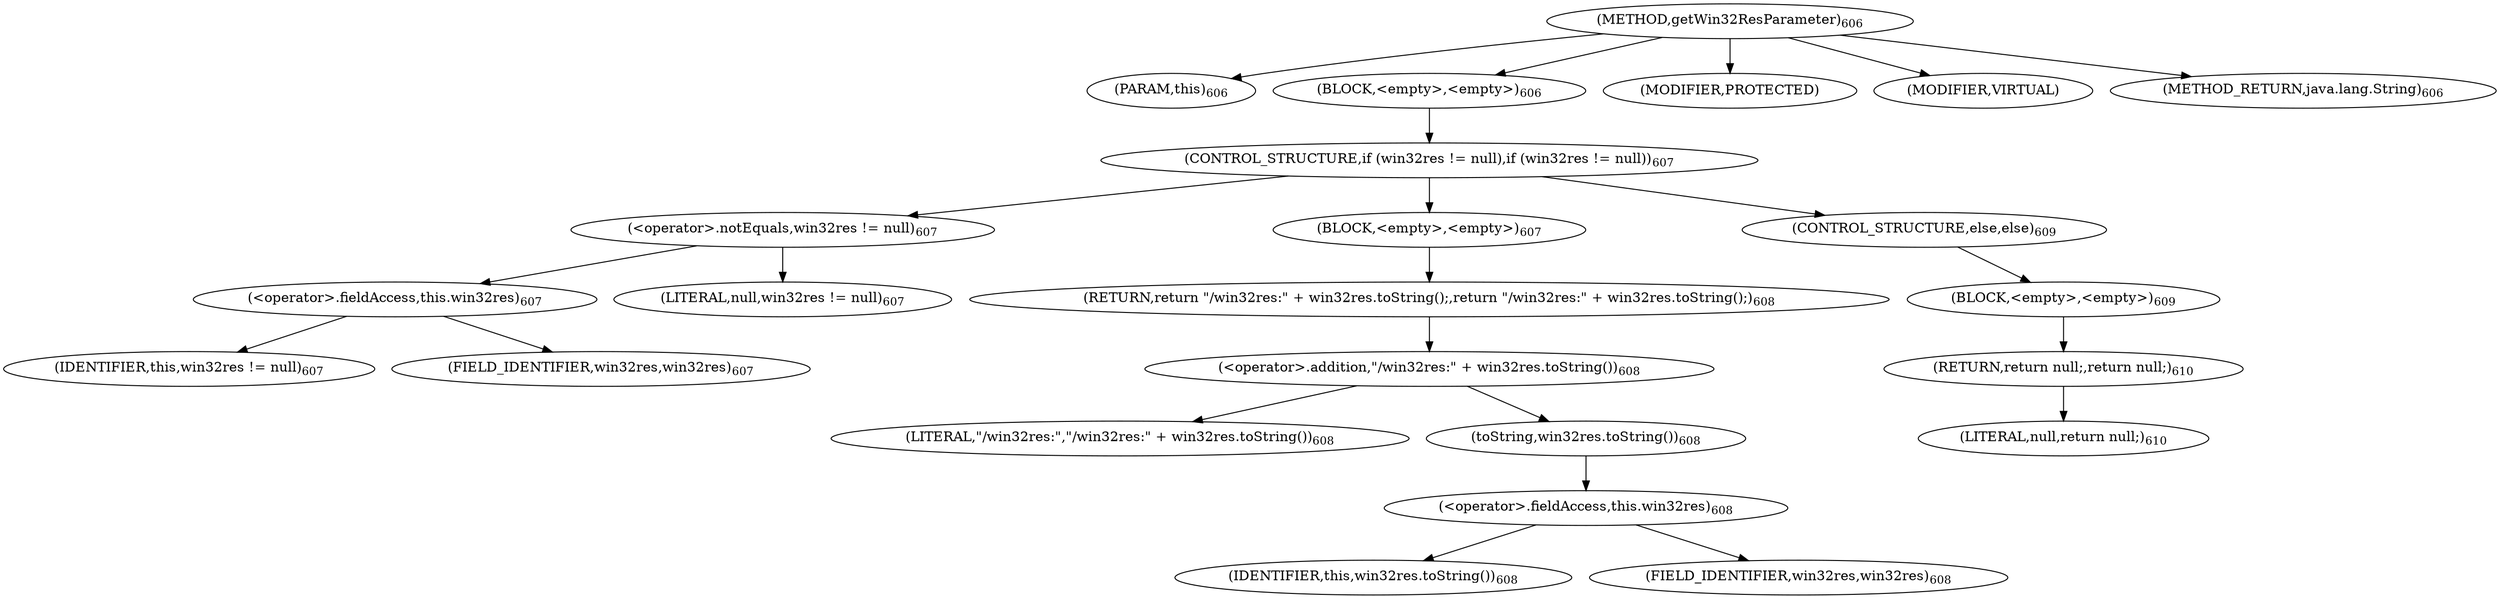 digraph "getWin32ResParameter" {  
"869" [label = <(METHOD,getWin32ResParameter)<SUB>606</SUB>> ]
"870" [label = <(PARAM,this)<SUB>606</SUB>> ]
"871" [label = <(BLOCK,&lt;empty&gt;,&lt;empty&gt;)<SUB>606</SUB>> ]
"872" [label = <(CONTROL_STRUCTURE,if (win32res != null),if (win32res != null))<SUB>607</SUB>> ]
"873" [label = <(&lt;operator&gt;.notEquals,win32res != null)<SUB>607</SUB>> ]
"874" [label = <(&lt;operator&gt;.fieldAccess,this.win32res)<SUB>607</SUB>> ]
"875" [label = <(IDENTIFIER,this,win32res != null)<SUB>607</SUB>> ]
"876" [label = <(FIELD_IDENTIFIER,win32res,win32res)<SUB>607</SUB>> ]
"877" [label = <(LITERAL,null,win32res != null)<SUB>607</SUB>> ]
"878" [label = <(BLOCK,&lt;empty&gt;,&lt;empty&gt;)<SUB>607</SUB>> ]
"879" [label = <(RETURN,return &quot;/win32res:&quot; + win32res.toString();,return &quot;/win32res:&quot; + win32res.toString();)<SUB>608</SUB>> ]
"880" [label = <(&lt;operator&gt;.addition,&quot;/win32res:&quot; + win32res.toString())<SUB>608</SUB>> ]
"881" [label = <(LITERAL,&quot;/win32res:&quot;,&quot;/win32res:&quot; + win32res.toString())<SUB>608</SUB>> ]
"882" [label = <(toString,win32res.toString())<SUB>608</SUB>> ]
"883" [label = <(&lt;operator&gt;.fieldAccess,this.win32res)<SUB>608</SUB>> ]
"884" [label = <(IDENTIFIER,this,win32res.toString())<SUB>608</SUB>> ]
"885" [label = <(FIELD_IDENTIFIER,win32res,win32res)<SUB>608</SUB>> ]
"886" [label = <(CONTROL_STRUCTURE,else,else)<SUB>609</SUB>> ]
"887" [label = <(BLOCK,&lt;empty&gt;,&lt;empty&gt;)<SUB>609</SUB>> ]
"888" [label = <(RETURN,return null;,return null;)<SUB>610</SUB>> ]
"889" [label = <(LITERAL,null,return null;)<SUB>610</SUB>> ]
"890" [label = <(MODIFIER,PROTECTED)> ]
"891" [label = <(MODIFIER,VIRTUAL)> ]
"892" [label = <(METHOD_RETURN,java.lang.String)<SUB>606</SUB>> ]
  "869" -> "870" 
  "869" -> "871" 
  "869" -> "890" 
  "869" -> "891" 
  "869" -> "892" 
  "871" -> "872" 
  "872" -> "873" 
  "872" -> "878" 
  "872" -> "886" 
  "873" -> "874" 
  "873" -> "877" 
  "874" -> "875" 
  "874" -> "876" 
  "878" -> "879" 
  "879" -> "880" 
  "880" -> "881" 
  "880" -> "882" 
  "882" -> "883" 
  "883" -> "884" 
  "883" -> "885" 
  "886" -> "887" 
  "887" -> "888" 
  "888" -> "889" 
}
